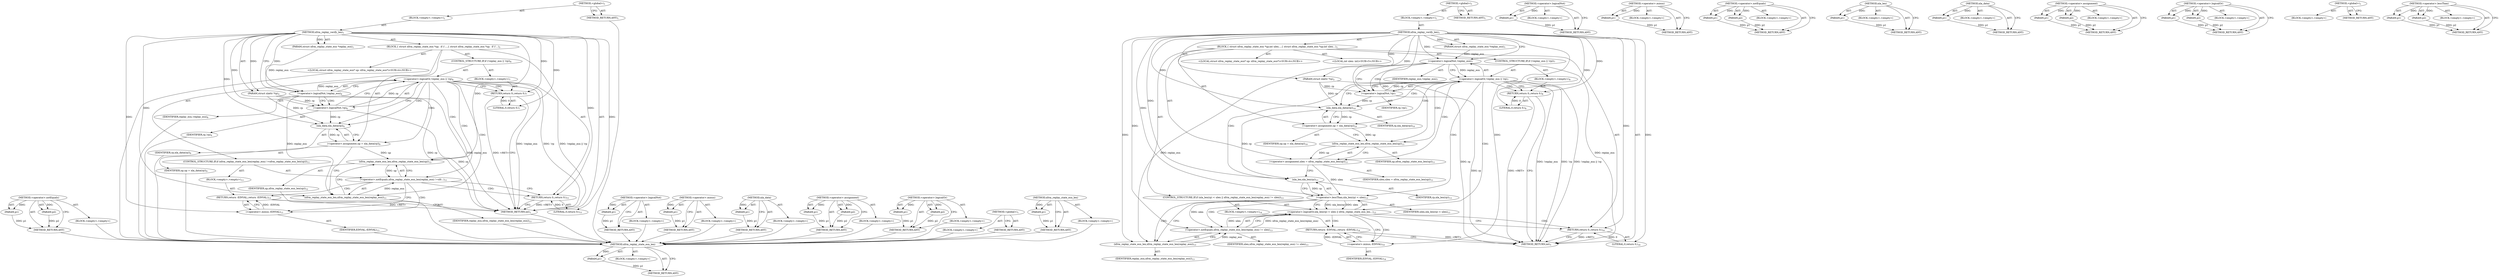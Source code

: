 digraph "&lt;operator&gt;.lessThan" {
vulnerable_77 [label=<(METHOD,&lt;operator&gt;.notEquals)>];
vulnerable_78 [label=<(PARAM,p1)>];
vulnerable_79 [label=<(PARAM,p2)>];
vulnerable_80 [label=<(BLOCK,&lt;empty&gt;,&lt;empty&gt;)>];
vulnerable_81 [label=<(METHOD_RETURN,ANY)>];
vulnerable_6 [label=<(METHOD,&lt;global&gt;)<SUB>1</SUB>>];
vulnerable_7 [label=<(BLOCK,&lt;empty&gt;,&lt;empty&gt;)<SUB>1</SUB>>];
vulnerable_8 [label=<(METHOD,xfrm_replay_verify_len)<SUB>1</SUB>>];
vulnerable_9 [label=<(PARAM,struct xfrm_replay_state_esn *replay_esn)<SUB>1</SUB>>];
vulnerable_10 [label=<(PARAM,struct nlattr *rp)<SUB>2</SUB>>];
vulnerable_11 [label=<(BLOCK,{
 	struct xfrm_replay_state_esn *up;
 
 	if (!...,{
 	struct xfrm_replay_state_esn *up;
 
 	if (!...)<SUB>3</SUB>>];
vulnerable_12 [label="<(LOCAL,struct xfrm_replay_state_esn* up: xfrm_replay_state_esn*)<SUB>4</SUB>>"];
vulnerable_13 [label=<(CONTROL_STRUCTURE,IF,if (!replay_esn || !rp))<SUB>6</SUB>>];
vulnerable_14 [label=<(&lt;operator&gt;.logicalOr,!replay_esn || !rp)<SUB>6</SUB>>];
vulnerable_15 [label=<(&lt;operator&gt;.logicalNot,!replay_esn)<SUB>6</SUB>>];
vulnerable_16 [label=<(IDENTIFIER,replay_esn,!replay_esn)<SUB>6</SUB>>];
vulnerable_17 [label=<(&lt;operator&gt;.logicalNot,!rp)<SUB>6</SUB>>];
vulnerable_18 [label=<(IDENTIFIER,rp,!rp)<SUB>6</SUB>>];
vulnerable_19 [label=<(BLOCK,&lt;empty&gt;,&lt;empty&gt;)<SUB>7</SUB>>];
vulnerable_20 [label=<(RETURN,return 0;,return 0;)<SUB>7</SUB>>];
vulnerable_21 [label=<(LITERAL,0,return 0;)<SUB>7</SUB>>];
vulnerable_22 [label=<(&lt;operator&gt;.assignment,up = nla_data(rp))<SUB>9</SUB>>];
vulnerable_23 [label=<(IDENTIFIER,up,up = nla_data(rp))<SUB>9</SUB>>];
vulnerable_24 [label=<(nla_data,nla_data(rp))<SUB>9</SUB>>];
vulnerable_25 [label=<(IDENTIFIER,rp,nla_data(rp))<SUB>9</SUB>>];
vulnerable_26 [label=<(CONTROL_STRUCTURE,IF,if (xfrm_replay_state_esn_len(replay_esn) !=
			xfrm_replay_state_esn_len(up)))<SUB>11</SUB>>];
vulnerable_27 [label=<(&lt;operator&gt;.notEquals,xfrm_replay_state_esn_len(replay_esn) !=
			xfr...)<SUB>11</SUB>>];
vulnerable_28 [label=<(xfrm_replay_state_esn_len,xfrm_replay_state_esn_len(replay_esn))<SUB>11</SUB>>];
vulnerable_29 [label=<(IDENTIFIER,replay_esn,xfrm_replay_state_esn_len(replay_esn))<SUB>11</SUB>>];
vulnerable_30 [label=<(xfrm_replay_state_esn_len,xfrm_replay_state_esn_len(up))<SUB>12</SUB>>];
vulnerable_31 [label=<(IDENTIFIER,up,xfrm_replay_state_esn_len(up))<SUB>12</SUB>>];
vulnerable_32 [label=<(BLOCK,&lt;empty&gt;,&lt;empty&gt;)<SUB>13</SUB>>];
vulnerable_33 [label=<(RETURN,return -EINVAL;,return -EINVAL;)<SUB>13</SUB>>];
vulnerable_34 [label=<(&lt;operator&gt;.minus,-EINVAL)<SUB>13</SUB>>];
vulnerable_35 [label=<(IDENTIFIER,EINVAL,-EINVAL)<SUB>13</SUB>>];
vulnerable_36 [label=<(RETURN,return 0;,return 0;)<SUB>15</SUB>>];
vulnerable_37 [label=<(LITERAL,0,return 0;)<SUB>15</SUB>>];
vulnerable_38 [label=<(METHOD_RETURN,int)<SUB>1</SUB>>];
vulnerable_40 [label=<(METHOD_RETURN,ANY)<SUB>1</SUB>>];
vulnerable_64 [label=<(METHOD,&lt;operator&gt;.logicalNot)>];
vulnerable_65 [label=<(PARAM,p1)>];
vulnerable_66 [label=<(BLOCK,&lt;empty&gt;,&lt;empty&gt;)>];
vulnerable_67 [label=<(METHOD_RETURN,ANY)>];
vulnerable_86 [label=<(METHOD,&lt;operator&gt;.minus)>];
vulnerable_87 [label=<(PARAM,p1)>];
vulnerable_88 [label=<(BLOCK,&lt;empty&gt;,&lt;empty&gt;)>];
vulnerable_89 [label=<(METHOD_RETURN,ANY)>];
vulnerable_73 [label=<(METHOD,nla_data)>];
vulnerable_74 [label=<(PARAM,p1)>];
vulnerable_75 [label=<(BLOCK,&lt;empty&gt;,&lt;empty&gt;)>];
vulnerable_76 [label=<(METHOD_RETURN,ANY)>];
vulnerable_68 [label=<(METHOD,&lt;operator&gt;.assignment)>];
vulnerable_69 [label=<(PARAM,p1)>];
vulnerable_70 [label=<(PARAM,p2)>];
vulnerable_71 [label=<(BLOCK,&lt;empty&gt;,&lt;empty&gt;)>];
vulnerable_72 [label=<(METHOD_RETURN,ANY)>];
vulnerable_59 [label=<(METHOD,&lt;operator&gt;.logicalOr)>];
vulnerable_60 [label=<(PARAM,p1)>];
vulnerable_61 [label=<(PARAM,p2)>];
vulnerable_62 [label=<(BLOCK,&lt;empty&gt;,&lt;empty&gt;)>];
vulnerable_63 [label=<(METHOD_RETURN,ANY)>];
vulnerable_53 [label=<(METHOD,&lt;global&gt;)<SUB>1</SUB>>];
vulnerable_54 [label=<(BLOCK,&lt;empty&gt;,&lt;empty&gt;)>];
vulnerable_55 [label=<(METHOD_RETURN,ANY)>];
vulnerable_82 [label=<(METHOD,xfrm_replay_state_esn_len)>];
vulnerable_83 [label=<(PARAM,p1)>];
vulnerable_84 [label=<(BLOCK,&lt;empty&gt;,&lt;empty&gt;)>];
vulnerable_85 [label=<(METHOD_RETURN,ANY)>];
fixed_86 [label=<(METHOD,xfrm_replay_state_esn_len)>];
fixed_87 [label=<(PARAM,p1)>];
fixed_88 [label=<(BLOCK,&lt;empty&gt;,&lt;empty&gt;)>];
fixed_89 [label=<(METHOD_RETURN,ANY)>];
fixed_6 [label=<(METHOD,&lt;global&gt;)<SUB>1</SUB>>];
fixed_7 [label=<(BLOCK,&lt;empty&gt;,&lt;empty&gt;)<SUB>1</SUB>>];
fixed_8 [label=<(METHOD,xfrm_replay_verify_len)<SUB>1</SUB>>];
fixed_9 [label=<(PARAM,struct xfrm_replay_state_esn *replay_esn)<SUB>1</SUB>>];
fixed_10 [label=<(PARAM,struct nlattr *rp)<SUB>2</SUB>>];
fixed_11 [label=<(BLOCK,{
 	struct xfrm_replay_state_esn *up;
	int ulen...,{
 	struct xfrm_replay_state_esn *up;
	int ulen...)<SUB>3</SUB>>];
fixed_12 [label="<(LOCAL,struct xfrm_replay_state_esn* up: xfrm_replay_state_esn*)<SUB>4</SUB>>"];
fixed_13 [label="<(LOCAL,int ulen: int)<SUB>5</SUB>>"];
fixed_14 [label=<(CONTROL_STRUCTURE,IF,if (!replay_esn || !rp))<SUB>7</SUB>>];
fixed_15 [label=<(&lt;operator&gt;.logicalOr,!replay_esn || !rp)<SUB>7</SUB>>];
fixed_16 [label=<(&lt;operator&gt;.logicalNot,!replay_esn)<SUB>7</SUB>>];
fixed_17 [label=<(IDENTIFIER,replay_esn,!replay_esn)<SUB>7</SUB>>];
fixed_18 [label=<(&lt;operator&gt;.logicalNot,!rp)<SUB>7</SUB>>];
fixed_19 [label=<(IDENTIFIER,rp,!rp)<SUB>7</SUB>>];
fixed_20 [label=<(BLOCK,&lt;empty&gt;,&lt;empty&gt;)<SUB>8</SUB>>];
fixed_21 [label=<(RETURN,return 0;,return 0;)<SUB>8</SUB>>];
fixed_22 [label=<(LITERAL,0,return 0;)<SUB>8</SUB>>];
fixed_23 [label=<(&lt;operator&gt;.assignment,up = nla_data(rp))<SUB>10</SUB>>];
fixed_24 [label=<(IDENTIFIER,up,up = nla_data(rp))<SUB>10</SUB>>];
fixed_25 [label=<(nla_data,nla_data(rp))<SUB>10</SUB>>];
fixed_26 [label=<(IDENTIFIER,rp,nla_data(rp))<SUB>10</SUB>>];
fixed_27 [label=<(&lt;operator&gt;.assignment,ulen = xfrm_replay_state_esn_len(up))<SUB>11</SUB>>];
fixed_28 [label=<(IDENTIFIER,ulen,ulen = xfrm_replay_state_esn_len(up))<SUB>11</SUB>>];
fixed_29 [label=<(xfrm_replay_state_esn_len,xfrm_replay_state_esn_len(up))<SUB>11</SUB>>];
fixed_30 [label=<(IDENTIFIER,up,xfrm_replay_state_esn_len(up))<SUB>11</SUB>>];
fixed_31 [label=<(CONTROL_STRUCTURE,IF,if (nla_len(rp) &lt; ulen || xfrm_replay_state_esn_len(replay_esn) != ulen))<SUB>13</SUB>>];
fixed_32 [label=<(&lt;operator&gt;.logicalOr,nla_len(rp) &lt; ulen || xfrm_replay_state_esn_len...)<SUB>13</SUB>>];
fixed_33 [label=<(&lt;operator&gt;.lessThan,nla_len(rp) &lt; ulen)<SUB>13</SUB>>];
fixed_34 [label=<(nla_len,nla_len(rp))<SUB>13</SUB>>];
fixed_35 [label=<(IDENTIFIER,rp,nla_len(rp))<SUB>13</SUB>>];
fixed_36 [label=<(IDENTIFIER,ulen,nla_len(rp) &lt; ulen)<SUB>13</SUB>>];
fixed_37 [label=<(&lt;operator&gt;.notEquals,xfrm_replay_state_esn_len(replay_esn) != ulen)<SUB>13</SUB>>];
fixed_38 [label=<(xfrm_replay_state_esn_len,xfrm_replay_state_esn_len(replay_esn))<SUB>13</SUB>>];
fixed_39 [label=<(IDENTIFIER,replay_esn,xfrm_replay_state_esn_len(replay_esn))<SUB>13</SUB>>];
fixed_40 [label=<(IDENTIFIER,ulen,xfrm_replay_state_esn_len(replay_esn) != ulen)<SUB>13</SUB>>];
fixed_41 [label=<(BLOCK,&lt;empty&gt;,&lt;empty&gt;)<SUB>14</SUB>>];
fixed_42 [label=<(RETURN,return -EINVAL;,return -EINVAL;)<SUB>14</SUB>>];
fixed_43 [label=<(&lt;operator&gt;.minus,-EINVAL)<SUB>14</SUB>>];
fixed_44 [label=<(IDENTIFIER,EINVAL,-EINVAL)<SUB>14</SUB>>];
fixed_45 [label=<(RETURN,return 0;,return 0;)<SUB>16</SUB>>];
fixed_46 [label=<(LITERAL,0,return 0;)<SUB>16</SUB>>];
fixed_47 [label=<(METHOD_RETURN,int)<SUB>1</SUB>>];
fixed_49 [label=<(METHOD_RETURN,ANY)<SUB>1</SUB>>];
fixed_73 [label=<(METHOD,&lt;operator&gt;.logicalNot)>];
fixed_74 [label=<(PARAM,p1)>];
fixed_75 [label=<(BLOCK,&lt;empty&gt;,&lt;empty&gt;)>];
fixed_76 [label=<(METHOD_RETURN,ANY)>];
fixed_104 [label=<(METHOD,&lt;operator&gt;.minus)>];
fixed_105 [label=<(PARAM,p1)>];
fixed_106 [label=<(BLOCK,&lt;empty&gt;,&lt;empty&gt;)>];
fixed_107 [label=<(METHOD_RETURN,ANY)>];
fixed_99 [label=<(METHOD,&lt;operator&gt;.notEquals)>];
fixed_100 [label=<(PARAM,p1)>];
fixed_101 [label=<(PARAM,p2)>];
fixed_102 [label=<(BLOCK,&lt;empty&gt;,&lt;empty&gt;)>];
fixed_103 [label=<(METHOD_RETURN,ANY)>];
fixed_95 [label=<(METHOD,nla_len)>];
fixed_96 [label=<(PARAM,p1)>];
fixed_97 [label=<(BLOCK,&lt;empty&gt;,&lt;empty&gt;)>];
fixed_98 [label=<(METHOD_RETURN,ANY)>];
fixed_82 [label=<(METHOD,nla_data)>];
fixed_83 [label=<(PARAM,p1)>];
fixed_84 [label=<(BLOCK,&lt;empty&gt;,&lt;empty&gt;)>];
fixed_85 [label=<(METHOD_RETURN,ANY)>];
fixed_77 [label=<(METHOD,&lt;operator&gt;.assignment)>];
fixed_78 [label=<(PARAM,p1)>];
fixed_79 [label=<(PARAM,p2)>];
fixed_80 [label=<(BLOCK,&lt;empty&gt;,&lt;empty&gt;)>];
fixed_81 [label=<(METHOD_RETURN,ANY)>];
fixed_68 [label=<(METHOD,&lt;operator&gt;.logicalOr)>];
fixed_69 [label=<(PARAM,p1)>];
fixed_70 [label=<(PARAM,p2)>];
fixed_71 [label=<(BLOCK,&lt;empty&gt;,&lt;empty&gt;)>];
fixed_72 [label=<(METHOD_RETURN,ANY)>];
fixed_62 [label=<(METHOD,&lt;global&gt;)<SUB>1</SUB>>];
fixed_63 [label=<(BLOCK,&lt;empty&gt;,&lt;empty&gt;)>];
fixed_64 [label=<(METHOD_RETURN,ANY)>];
fixed_90 [label=<(METHOD,&lt;operator&gt;.lessThan)>];
fixed_91 [label=<(PARAM,p1)>];
fixed_92 [label=<(PARAM,p2)>];
fixed_93 [label=<(BLOCK,&lt;empty&gt;,&lt;empty&gt;)>];
fixed_94 [label=<(METHOD_RETURN,ANY)>];
vulnerable_77 -> vulnerable_78  [key=0, label="AST: "];
vulnerable_77 -> vulnerable_78  [key=1, label="DDG: "];
vulnerable_77 -> vulnerable_80  [key=0, label="AST: "];
vulnerable_77 -> vulnerable_79  [key=0, label="AST: "];
vulnerable_77 -> vulnerable_79  [key=1, label="DDG: "];
vulnerable_77 -> vulnerable_81  [key=0, label="AST: "];
vulnerable_77 -> vulnerable_81  [key=1, label="CFG: "];
vulnerable_78 -> vulnerable_81  [key=0, label="DDG: p1"];
vulnerable_79 -> vulnerable_81  [key=0, label="DDG: p2"];
vulnerable_80 -> fixed_86  [key=0];
vulnerable_81 -> fixed_86  [key=0];
vulnerable_6 -> vulnerable_7  [key=0, label="AST: "];
vulnerable_6 -> vulnerable_40  [key=0, label="AST: "];
vulnerable_6 -> vulnerable_40  [key=1, label="CFG: "];
vulnerable_7 -> vulnerable_8  [key=0, label="AST: "];
vulnerable_8 -> vulnerable_9  [key=0, label="AST: "];
vulnerable_8 -> vulnerable_9  [key=1, label="DDG: "];
vulnerable_8 -> vulnerable_10  [key=0, label="AST: "];
vulnerable_8 -> vulnerable_10  [key=1, label="DDG: "];
vulnerable_8 -> vulnerable_11  [key=0, label="AST: "];
vulnerable_8 -> vulnerable_38  [key=0, label="AST: "];
vulnerable_8 -> vulnerable_15  [key=0, label="CFG: "];
vulnerable_8 -> vulnerable_15  [key=1, label="DDG: "];
vulnerable_8 -> vulnerable_36  [key=0, label="DDG: "];
vulnerable_8 -> vulnerable_37  [key=0, label="DDG: "];
vulnerable_8 -> vulnerable_20  [key=0, label="DDG: "];
vulnerable_8 -> vulnerable_24  [key=0, label="DDG: "];
vulnerable_8 -> vulnerable_17  [key=0, label="DDG: "];
vulnerable_8 -> vulnerable_21  [key=0, label="DDG: "];
vulnerable_8 -> vulnerable_28  [key=0, label="DDG: "];
vulnerable_8 -> vulnerable_30  [key=0, label="DDG: "];
vulnerable_8 -> vulnerable_34  [key=0, label="DDG: "];
vulnerable_9 -> vulnerable_15  [key=0, label="DDG: replay_esn"];
vulnerable_10 -> vulnerable_38  [key=0, label="DDG: rp"];
vulnerable_10 -> vulnerable_24  [key=0, label="DDG: rp"];
vulnerable_10 -> vulnerable_17  [key=0, label="DDG: rp"];
vulnerable_11 -> vulnerable_12  [key=0, label="AST: "];
vulnerable_11 -> vulnerable_13  [key=0, label="AST: "];
vulnerable_11 -> vulnerable_22  [key=0, label="AST: "];
vulnerable_11 -> vulnerable_26  [key=0, label="AST: "];
vulnerable_11 -> vulnerable_36  [key=0, label="AST: "];
vulnerable_12 -> fixed_86  [key=0];
vulnerable_13 -> vulnerable_14  [key=0, label="AST: "];
vulnerable_13 -> vulnerable_19  [key=0, label="AST: "];
vulnerable_14 -> vulnerable_15  [key=0, label="AST: "];
vulnerable_14 -> vulnerable_17  [key=0, label="AST: "];
vulnerable_14 -> vulnerable_20  [key=0, label="CFG: "];
vulnerable_14 -> vulnerable_20  [key=1, label="CDG: "];
vulnerable_14 -> vulnerable_24  [key=0, label="CFG: "];
vulnerable_14 -> vulnerable_24  [key=1, label="CDG: "];
vulnerable_14 -> vulnerable_38  [key=0, label="DDG: !replay_esn"];
vulnerable_14 -> vulnerable_38  [key=1, label="DDG: !rp"];
vulnerable_14 -> vulnerable_38  [key=2, label="DDG: !replay_esn || !rp"];
vulnerable_14 -> vulnerable_30  [key=0, label="CDG: "];
vulnerable_14 -> vulnerable_28  [key=0, label="CDG: "];
vulnerable_14 -> vulnerable_22  [key=0, label="CDG: "];
vulnerable_14 -> vulnerable_27  [key=0, label="CDG: "];
vulnerable_15 -> vulnerable_16  [key=0, label="AST: "];
vulnerable_15 -> vulnerable_14  [key=0, label="CFG: "];
vulnerable_15 -> vulnerable_14  [key=1, label="DDG: replay_esn"];
vulnerable_15 -> vulnerable_17  [key=0, label="CFG: "];
vulnerable_15 -> vulnerable_17  [key=1, label="CDG: "];
vulnerable_15 -> vulnerable_38  [key=0, label="DDG: replay_esn"];
vulnerable_15 -> vulnerable_28  [key=0, label="DDG: replay_esn"];
vulnerable_16 -> fixed_86  [key=0];
vulnerable_17 -> vulnerable_18  [key=0, label="AST: "];
vulnerable_17 -> vulnerable_14  [key=0, label="CFG: "];
vulnerable_17 -> vulnerable_14  [key=1, label="DDG: rp"];
vulnerable_17 -> vulnerable_38  [key=0, label="DDG: rp"];
vulnerable_17 -> vulnerable_24  [key=0, label="DDG: rp"];
vulnerable_18 -> fixed_86  [key=0];
vulnerable_19 -> vulnerable_20  [key=0, label="AST: "];
vulnerable_20 -> vulnerable_21  [key=0, label="AST: "];
vulnerable_20 -> vulnerable_38  [key=0, label="CFG: "];
vulnerable_20 -> vulnerable_38  [key=1, label="DDG: &lt;RET&gt;"];
vulnerable_21 -> vulnerable_20  [key=0, label="DDG: 0"];
vulnerable_22 -> vulnerable_23  [key=0, label="AST: "];
vulnerable_22 -> vulnerable_24  [key=0, label="AST: "];
vulnerable_22 -> vulnerable_28  [key=0, label="CFG: "];
vulnerable_22 -> vulnerable_30  [key=0, label="DDG: up"];
vulnerable_23 -> fixed_86  [key=0];
vulnerable_24 -> vulnerable_25  [key=0, label="AST: "];
vulnerable_24 -> vulnerable_22  [key=0, label="CFG: "];
vulnerable_24 -> vulnerable_22  [key=1, label="DDG: rp"];
vulnerable_25 -> fixed_86  [key=0];
vulnerable_26 -> vulnerable_27  [key=0, label="AST: "];
vulnerable_26 -> vulnerable_32  [key=0, label="AST: "];
vulnerable_27 -> vulnerable_28  [key=0, label="AST: "];
vulnerable_27 -> vulnerable_30  [key=0, label="AST: "];
vulnerable_27 -> vulnerable_34  [key=0, label="CFG: "];
vulnerable_27 -> vulnerable_34  [key=1, label="CDG: "];
vulnerable_27 -> vulnerable_36  [key=0, label="CFG: "];
vulnerable_27 -> vulnerable_36  [key=1, label="CDG: "];
vulnerable_27 -> vulnerable_33  [key=0, label="CDG: "];
vulnerable_28 -> vulnerable_29  [key=0, label="AST: "];
vulnerable_28 -> vulnerable_30  [key=0, label="CFG: "];
vulnerable_28 -> vulnerable_27  [key=0, label="DDG: replay_esn"];
vulnerable_29 -> fixed_86  [key=0];
vulnerable_30 -> vulnerable_31  [key=0, label="AST: "];
vulnerable_30 -> vulnerable_27  [key=0, label="CFG: "];
vulnerable_30 -> vulnerable_27  [key=1, label="DDG: up"];
vulnerable_31 -> fixed_86  [key=0];
vulnerable_32 -> vulnerable_33  [key=0, label="AST: "];
vulnerable_33 -> vulnerable_34  [key=0, label="AST: "];
vulnerable_33 -> vulnerable_38  [key=0, label="CFG: "];
vulnerable_33 -> vulnerable_38  [key=1, label="DDG: &lt;RET&gt;"];
vulnerable_34 -> vulnerable_35  [key=0, label="AST: "];
vulnerable_34 -> vulnerable_33  [key=0, label="CFG: "];
vulnerable_34 -> vulnerable_33  [key=1, label="DDG: -EINVAL"];
vulnerable_35 -> fixed_86  [key=0];
vulnerable_36 -> vulnerable_37  [key=0, label="AST: "];
vulnerable_36 -> vulnerable_38  [key=0, label="CFG: "];
vulnerable_36 -> vulnerable_38  [key=1, label="DDG: &lt;RET&gt;"];
vulnerable_37 -> vulnerable_36  [key=0, label="DDG: 0"];
vulnerable_38 -> fixed_86  [key=0];
vulnerable_40 -> fixed_86  [key=0];
vulnerable_64 -> vulnerable_65  [key=0, label="AST: "];
vulnerable_64 -> vulnerable_65  [key=1, label="DDG: "];
vulnerable_64 -> vulnerable_66  [key=0, label="AST: "];
vulnerable_64 -> vulnerable_67  [key=0, label="AST: "];
vulnerable_64 -> vulnerable_67  [key=1, label="CFG: "];
vulnerable_65 -> vulnerable_67  [key=0, label="DDG: p1"];
vulnerable_66 -> fixed_86  [key=0];
vulnerable_67 -> fixed_86  [key=0];
vulnerable_86 -> vulnerable_87  [key=0, label="AST: "];
vulnerable_86 -> vulnerable_87  [key=1, label="DDG: "];
vulnerable_86 -> vulnerable_88  [key=0, label="AST: "];
vulnerable_86 -> vulnerable_89  [key=0, label="AST: "];
vulnerable_86 -> vulnerable_89  [key=1, label="CFG: "];
vulnerable_87 -> vulnerable_89  [key=0, label="DDG: p1"];
vulnerable_88 -> fixed_86  [key=0];
vulnerable_89 -> fixed_86  [key=0];
vulnerable_73 -> vulnerable_74  [key=0, label="AST: "];
vulnerable_73 -> vulnerable_74  [key=1, label="DDG: "];
vulnerable_73 -> vulnerable_75  [key=0, label="AST: "];
vulnerable_73 -> vulnerable_76  [key=0, label="AST: "];
vulnerable_73 -> vulnerable_76  [key=1, label="CFG: "];
vulnerable_74 -> vulnerable_76  [key=0, label="DDG: p1"];
vulnerable_75 -> fixed_86  [key=0];
vulnerable_76 -> fixed_86  [key=0];
vulnerable_68 -> vulnerable_69  [key=0, label="AST: "];
vulnerable_68 -> vulnerable_69  [key=1, label="DDG: "];
vulnerable_68 -> vulnerable_71  [key=0, label="AST: "];
vulnerable_68 -> vulnerable_70  [key=0, label="AST: "];
vulnerable_68 -> vulnerable_70  [key=1, label="DDG: "];
vulnerable_68 -> vulnerable_72  [key=0, label="AST: "];
vulnerable_68 -> vulnerable_72  [key=1, label="CFG: "];
vulnerable_69 -> vulnerable_72  [key=0, label="DDG: p1"];
vulnerable_70 -> vulnerable_72  [key=0, label="DDG: p2"];
vulnerable_71 -> fixed_86  [key=0];
vulnerable_72 -> fixed_86  [key=0];
vulnerable_59 -> vulnerable_60  [key=0, label="AST: "];
vulnerable_59 -> vulnerable_60  [key=1, label="DDG: "];
vulnerable_59 -> vulnerable_62  [key=0, label="AST: "];
vulnerable_59 -> vulnerable_61  [key=0, label="AST: "];
vulnerable_59 -> vulnerable_61  [key=1, label="DDG: "];
vulnerable_59 -> vulnerable_63  [key=0, label="AST: "];
vulnerable_59 -> vulnerable_63  [key=1, label="CFG: "];
vulnerable_60 -> vulnerable_63  [key=0, label="DDG: p1"];
vulnerable_61 -> vulnerable_63  [key=0, label="DDG: p2"];
vulnerable_62 -> fixed_86  [key=0];
vulnerable_63 -> fixed_86  [key=0];
vulnerable_53 -> vulnerable_54  [key=0, label="AST: "];
vulnerable_53 -> vulnerable_55  [key=0, label="AST: "];
vulnerable_53 -> vulnerable_55  [key=1, label="CFG: "];
vulnerable_54 -> fixed_86  [key=0];
vulnerable_55 -> fixed_86  [key=0];
vulnerable_82 -> vulnerable_83  [key=0, label="AST: "];
vulnerable_82 -> vulnerable_83  [key=1, label="DDG: "];
vulnerable_82 -> vulnerable_84  [key=0, label="AST: "];
vulnerable_82 -> vulnerable_85  [key=0, label="AST: "];
vulnerable_82 -> vulnerable_85  [key=1, label="CFG: "];
vulnerable_83 -> vulnerable_85  [key=0, label="DDG: p1"];
vulnerable_84 -> fixed_86  [key=0];
vulnerable_85 -> fixed_86  [key=0];
fixed_86 -> fixed_87  [key=0, label="AST: "];
fixed_86 -> fixed_87  [key=1, label="DDG: "];
fixed_86 -> fixed_88  [key=0, label="AST: "];
fixed_86 -> fixed_89  [key=0, label="AST: "];
fixed_86 -> fixed_89  [key=1, label="CFG: "];
fixed_87 -> fixed_89  [key=0, label="DDG: p1"];
fixed_6 -> fixed_7  [key=0, label="AST: "];
fixed_6 -> fixed_49  [key=0, label="AST: "];
fixed_6 -> fixed_49  [key=1, label="CFG: "];
fixed_7 -> fixed_8  [key=0, label="AST: "];
fixed_8 -> fixed_9  [key=0, label="AST: "];
fixed_8 -> fixed_9  [key=1, label="DDG: "];
fixed_8 -> fixed_10  [key=0, label="AST: "];
fixed_8 -> fixed_10  [key=1, label="DDG: "];
fixed_8 -> fixed_11  [key=0, label="AST: "];
fixed_8 -> fixed_47  [key=0, label="AST: "];
fixed_8 -> fixed_16  [key=0, label="CFG: "];
fixed_8 -> fixed_16  [key=1, label="DDG: "];
fixed_8 -> fixed_45  [key=0, label="DDG: "];
fixed_8 -> fixed_46  [key=0, label="DDG: "];
fixed_8 -> fixed_21  [key=0, label="DDG: "];
fixed_8 -> fixed_25  [key=0, label="DDG: "];
fixed_8 -> fixed_29  [key=0, label="DDG: "];
fixed_8 -> fixed_18  [key=0, label="DDG: "];
fixed_8 -> fixed_22  [key=0, label="DDG: "];
fixed_8 -> fixed_33  [key=0, label="DDG: "];
fixed_8 -> fixed_37  [key=0, label="DDG: "];
fixed_8 -> fixed_34  [key=0, label="DDG: "];
fixed_8 -> fixed_38  [key=0, label="DDG: "];
fixed_8 -> fixed_43  [key=0, label="DDG: "];
fixed_9 -> fixed_16  [key=0, label="DDG: replay_esn"];
fixed_10 -> fixed_47  [key=0, label="DDG: rp"];
fixed_10 -> fixed_25  [key=0, label="DDG: rp"];
fixed_10 -> fixed_18  [key=0, label="DDG: rp"];
fixed_11 -> fixed_12  [key=0, label="AST: "];
fixed_11 -> fixed_13  [key=0, label="AST: "];
fixed_11 -> fixed_14  [key=0, label="AST: "];
fixed_11 -> fixed_23  [key=0, label="AST: "];
fixed_11 -> fixed_27  [key=0, label="AST: "];
fixed_11 -> fixed_31  [key=0, label="AST: "];
fixed_11 -> fixed_45  [key=0, label="AST: "];
fixed_14 -> fixed_15  [key=0, label="AST: "];
fixed_14 -> fixed_20  [key=0, label="AST: "];
fixed_15 -> fixed_16  [key=0, label="AST: "];
fixed_15 -> fixed_18  [key=0, label="AST: "];
fixed_15 -> fixed_21  [key=0, label="CFG: "];
fixed_15 -> fixed_21  [key=1, label="CDG: "];
fixed_15 -> fixed_25  [key=0, label="CFG: "];
fixed_15 -> fixed_25  [key=1, label="CDG: "];
fixed_15 -> fixed_47  [key=0, label="DDG: !replay_esn"];
fixed_15 -> fixed_47  [key=1, label="DDG: !rp"];
fixed_15 -> fixed_47  [key=2, label="DDG: !replay_esn || !rp"];
fixed_15 -> fixed_34  [key=0, label="CDG: "];
fixed_15 -> fixed_32  [key=0, label="CDG: "];
fixed_15 -> fixed_33  [key=0, label="CDG: "];
fixed_15 -> fixed_23  [key=0, label="CDG: "];
fixed_15 -> fixed_27  [key=0, label="CDG: "];
fixed_15 -> fixed_29  [key=0, label="CDG: "];
fixed_16 -> fixed_17  [key=0, label="AST: "];
fixed_16 -> fixed_15  [key=0, label="CFG: "];
fixed_16 -> fixed_15  [key=1, label="DDG: replay_esn"];
fixed_16 -> fixed_18  [key=0, label="CFG: "];
fixed_16 -> fixed_18  [key=1, label="CDG: "];
fixed_16 -> fixed_47  [key=0, label="DDG: replay_esn"];
fixed_16 -> fixed_38  [key=0, label="DDG: replay_esn"];
fixed_18 -> fixed_19  [key=0, label="AST: "];
fixed_18 -> fixed_15  [key=0, label="CFG: "];
fixed_18 -> fixed_15  [key=1, label="DDG: rp"];
fixed_18 -> fixed_47  [key=0, label="DDG: rp"];
fixed_18 -> fixed_25  [key=0, label="DDG: rp"];
fixed_20 -> fixed_21  [key=0, label="AST: "];
fixed_21 -> fixed_22  [key=0, label="AST: "];
fixed_21 -> fixed_47  [key=0, label="CFG: "];
fixed_21 -> fixed_47  [key=1, label="DDG: &lt;RET&gt;"];
fixed_22 -> fixed_21  [key=0, label="DDG: 0"];
fixed_23 -> fixed_24  [key=0, label="AST: "];
fixed_23 -> fixed_25  [key=0, label="AST: "];
fixed_23 -> fixed_29  [key=0, label="CFG: "];
fixed_23 -> fixed_29  [key=1, label="DDG: up"];
fixed_25 -> fixed_26  [key=0, label="AST: "];
fixed_25 -> fixed_23  [key=0, label="CFG: "];
fixed_25 -> fixed_23  [key=1, label="DDG: rp"];
fixed_25 -> fixed_34  [key=0, label="DDG: rp"];
fixed_27 -> fixed_28  [key=0, label="AST: "];
fixed_27 -> fixed_29  [key=0, label="AST: "];
fixed_27 -> fixed_34  [key=0, label="CFG: "];
fixed_27 -> fixed_33  [key=0, label="DDG: ulen"];
fixed_29 -> fixed_30  [key=0, label="AST: "];
fixed_29 -> fixed_27  [key=0, label="CFG: "];
fixed_29 -> fixed_27  [key=1, label="DDG: up"];
fixed_31 -> fixed_32  [key=0, label="AST: "];
fixed_31 -> fixed_41  [key=0, label="AST: "];
fixed_32 -> fixed_33  [key=0, label="AST: "];
fixed_32 -> fixed_37  [key=0, label="AST: "];
fixed_32 -> fixed_43  [key=0, label="CFG: "];
fixed_32 -> fixed_43  [key=1, label="CDG: "];
fixed_32 -> fixed_45  [key=0, label="CFG: "];
fixed_32 -> fixed_45  [key=1, label="CDG: "];
fixed_32 -> fixed_42  [key=0, label="CDG: "];
fixed_33 -> fixed_34  [key=0, label="AST: "];
fixed_33 -> fixed_36  [key=0, label="AST: "];
fixed_33 -> fixed_32  [key=0, label="CFG: "];
fixed_33 -> fixed_32  [key=1, label="DDG: nla_len(rp)"];
fixed_33 -> fixed_32  [key=2, label="DDG: ulen"];
fixed_33 -> fixed_38  [key=0, label="CFG: "];
fixed_33 -> fixed_38  [key=1, label="CDG: "];
fixed_33 -> fixed_37  [key=0, label="DDG: ulen"];
fixed_33 -> fixed_37  [key=1, label="CDG: "];
fixed_34 -> fixed_35  [key=0, label="AST: "];
fixed_34 -> fixed_33  [key=0, label="CFG: "];
fixed_34 -> fixed_33  [key=1, label="DDG: rp"];
fixed_37 -> fixed_38  [key=0, label="AST: "];
fixed_37 -> fixed_40  [key=0, label="AST: "];
fixed_37 -> fixed_32  [key=0, label="CFG: "];
fixed_37 -> fixed_32  [key=1, label="DDG: xfrm_replay_state_esn_len(replay_esn)"];
fixed_37 -> fixed_32  [key=2, label="DDG: ulen"];
fixed_38 -> fixed_39  [key=0, label="AST: "];
fixed_38 -> fixed_37  [key=0, label="CFG: "];
fixed_38 -> fixed_37  [key=1, label="DDG: replay_esn"];
fixed_41 -> fixed_42  [key=0, label="AST: "];
fixed_42 -> fixed_43  [key=0, label="AST: "];
fixed_42 -> fixed_47  [key=0, label="CFG: "];
fixed_42 -> fixed_47  [key=1, label="DDG: &lt;RET&gt;"];
fixed_43 -> fixed_44  [key=0, label="AST: "];
fixed_43 -> fixed_42  [key=0, label="CFG: "];
fixed_43 -> fixed_42  [key=1, label="DDG: -EINVAL"];
fixed_45 -> fixed_46  [key=0, label="AST: "];
fixed_45 -> fixed_47  [key=0, label="CFG: "];
fixed_45 -> fixed_47  [key=1, label="DDG: &lt;RET&gt;"];
fixed_46 -> fixed_45  [key=0, label="DDG: 0"];
fixed_73 -> fixed_74  [key=0, label="AST: "];
fixed_73 -> fixed_74  [key=1, label="DDG: "];
fixed_73 -> fixed_75  [key=0, label="AST: "];
fixed_73 -> fixed_76  [key=0, label="AST: "];
fixed_73 -> fixed_76  [key=1, label="CFG: "];
fixed_74 -> fixed_76  [key=0, label="DDG: p1"];
fixed_104 -> fixed_105  [key=0, label="AST: "];
fixed_104 -> fixed_105  [key=1, label="DDG: "];
fixed_104 -> fixed_106  [key=0, label="AST: "];
fixed_104 -> fixed_107  [key=0, label="AST: "];
fixed_104 -> fixed_107  [key=1, label="CFG: "];
fixed_105 -> fixed_107  [key=0, label="DDG: p1"];
fixed_99 -> fixed_100  [key=0, label="AST: "];
fixed_99 -> fixed_100  [key=1, label="DDG: "];
fixed_99 -> fixed_102  [key=0, label="AST: "];
fixed_99 -> fixed_101  [key=0, label="AST: "];
fixed_99 -> fixed_101  [key=1, label="DDG: "];
fixed_99 -> fixed_103  [key=0, label="AST: "];
fixed_99 -> fixed_103  [key=1, label="CFG: "];
fixed_100 -> fixed_103  [key=0, label="DDG: p1"];
fixed_101 -> fixed_103  [key=0, label="DDG: p2"];
fixed_95 -> fixed_96  [key=0, label="AST: "];
fixed_95 -> fixed_96  [key=1, label="DDG: "];
fixed_95 -> fixed_97  [key=0, label="AST: "];
fixed_95 -> fixed_98  [key=0, label="AST: "];
fixed_95 -> fixed_98  [key=1, label="CFG: "];
fixed_96 -> fixed_98  [key=0, label="DDG: p1"];
fixed_82 -> fixed_83  [key=0, label="AST: "];
fixed_82 -> fixed_83  [key=1, label="DDG: "];
fixed_82 -> fixed_84  [key=0, label="AST: "];
fixed_82 -> fixed_85  [key=0, label="AST: "];
fixed_82 -> fixed_85  [key=1, label="CFG: "];
fixed_83 -> fixed_85  [key=0, label="DDG: p1"];
fixed_77 -> fixed_78  [key=0, label="AST: "];
fixed_77 -> fixed_78  [key=1, label="DDG: "];
fixed_77 -> fixed_80  [key=0, label="AST: "];
fixed_77 -> fixed_79  [key=0, label="AST: "];
fixed_77 -> fixed_79  [key=1, label="DDG: "];
fixed_77 -> fixed_81  [key=0, label="AST: "];
fixed_77 -> fixed_81  [key=1, label="CFG: "];
fixed_78 -> fixed_81  [key=0, label="DDG: p1"];
fixed_79 -> fixed_81  [key=0, label="DDG: p2"];
fixed_68 -> fixed_69  [key=0, label="AST: "];
fixed_68 -> fixed_69  [key=1, label="DDG: "];
fixed_68 -> fixed_71  [key=0, label="AST: "];
fixed_68 -> fixed_70  [key=0, label="AST: "];
fixed_68 -> fixed_70  [key=1, label="DDG: "];
fixed_68 -> fixed_72  [key=0, label="AST: "];
fixed_68 -> fixed_72  [key=1, label="CFG: "];
fixed_69 -> fixed_72  [key=0, label="DDG: p1"];
fixed_70 -> fixed_72  [key=0, label="DDG: p2"];
fixed_62 -> fixed_63  [key=0, label="AST: "];
fixed_62 -> fixed_64  [key=0, label="AST: "];
fixed_62 -> fixed_64  [key=1, label="CFG: "];
fixed_90 -> fixed_91  [key=0, label="AST: "];
fixed_90 -> fixed_91  [key=1, label="DDG: "];
fixed_90 -> fixed_93  [key=0, label="AST: "];
fixed_90 -> fixed_92  [key=0, label="AST: "];
fixed_90 -> fixed_92  [key=1, label="DDG: "];
fixed_90 -> fixed_94  [key=0, label="AST: "];
fixed_90 -> fixed_94  [key=1, label="CFG: "];
fixed_91 -> fixed_94  [key=0, label="DDG: p1"];
fixed_92 -> fixed_94  [key=0, label="DDG: p2"];
}
